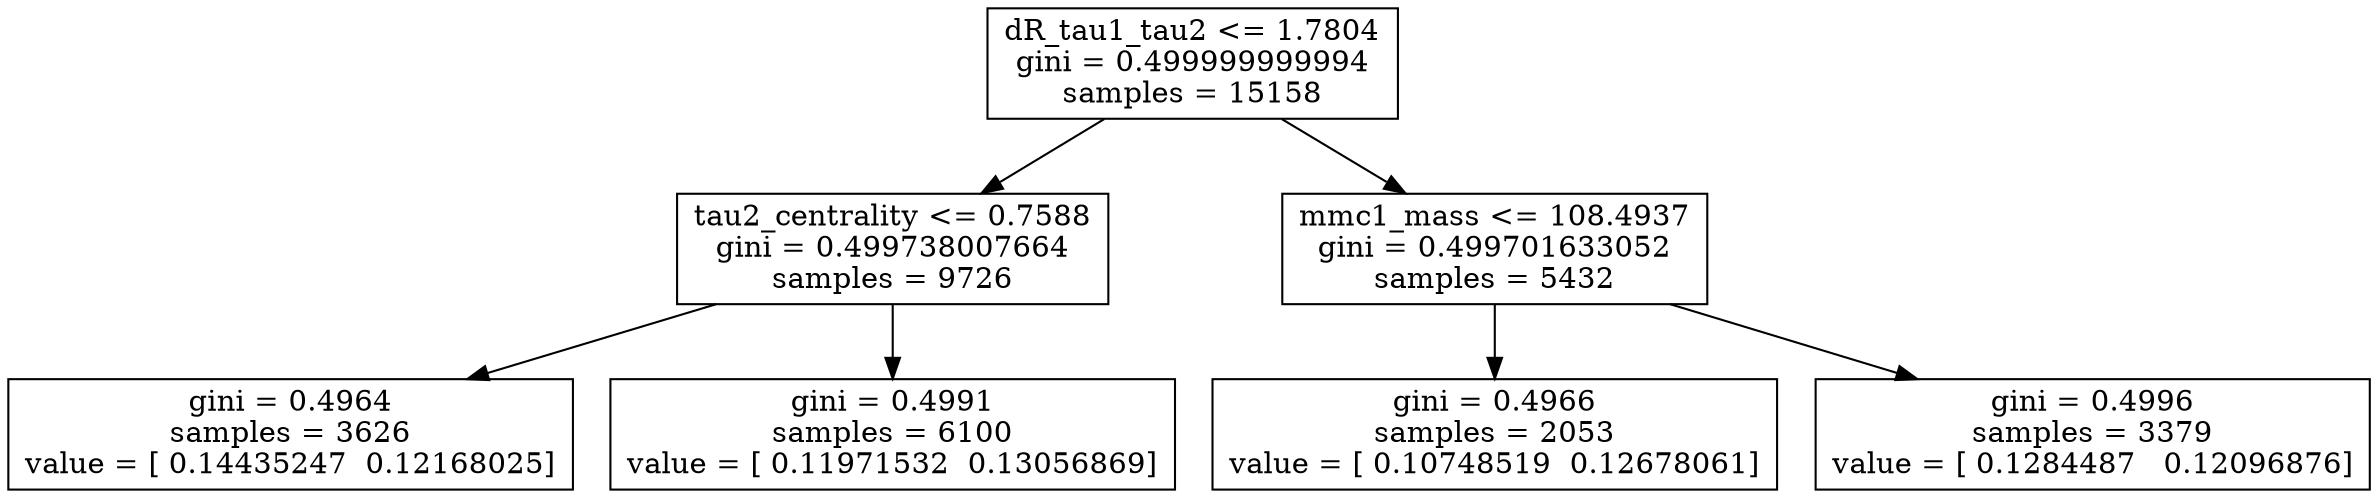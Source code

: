 digraph Tree {
0 [label="dR_tau1_tau2 <= 1.7804\ngini = 0.499999999994\nsamples = 15158", shape="box"] ;
1 [label="tau2_centrality <= 0.7588\ngini = 0.499738007664\nsamples = 9726", shape="box"] ;
0 -> 1 ;
2 [label="gini = 0.4964\nsamples = 3626\nvalue = [ 0.14435247  0.12168025]", shape="box"] ;
1 -> 2 ;
3 [label="gini = 0.4991\nsamples = 6100\nvalue = [ 0.11971532  0.13056869]", shape="box"] ;
1 -> 3 ;
4 [label="mmc1_mass <= 108.4937\ngini = 0.499701633052\nsamples = 5432", shape="box"] ;
0 -> 4 ;
5 [label="gini = 0.4966\nsamples = 2053\nvalue = [ 0.10748519  0.12678061]", shape="box"] ;
4 -> 5 ;
6 [label="gini = 0.4996\nsamples = 3379\nvalue = [ 0.1284487   0.12096876]", shape="box"] ;
4 -> 6 ;
}